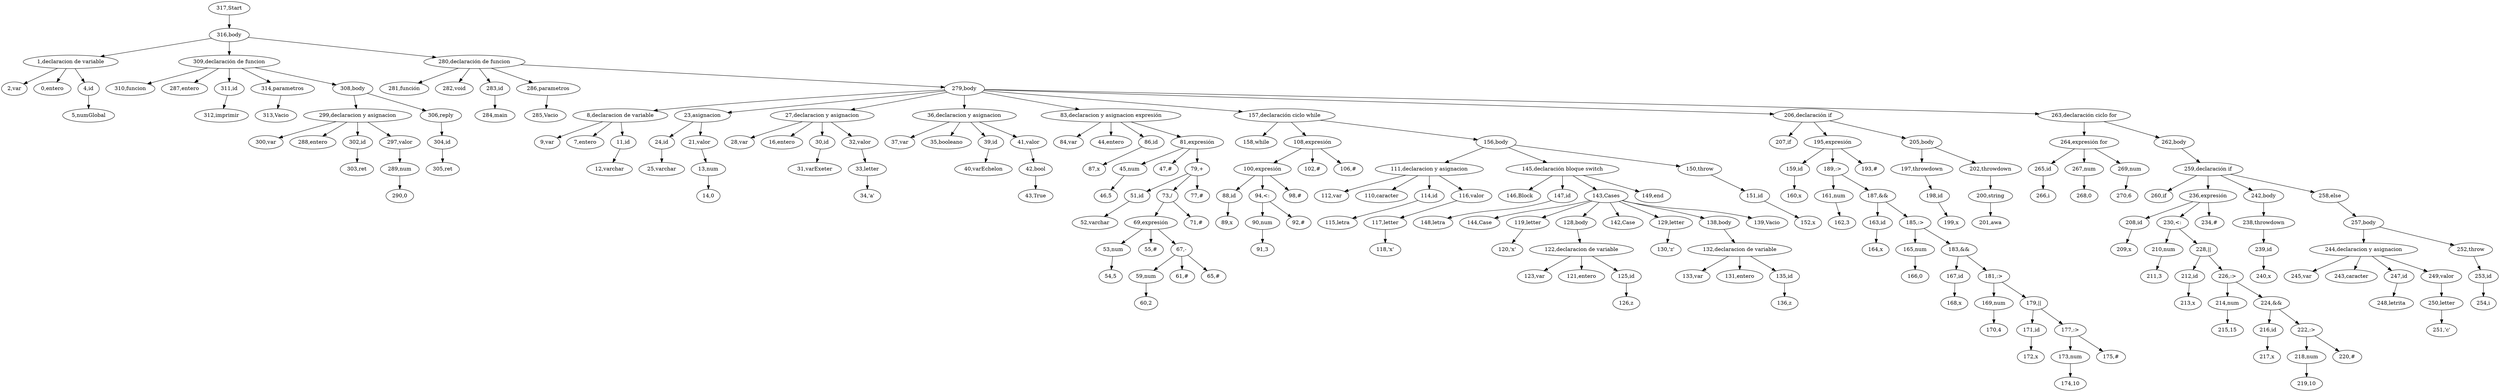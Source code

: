 digraph {
"317,Start" -> "316,body";
"316,body" -> "1,declaracion de variable";
"1,declaracion de variable" -> "2,var";
"1,declaracion de variable" -> "0,entero";
"1,declaracion de variable" -> "4,id";
"4,id" -> "5,numGlobal";
"316,body" -> "309,declaración de funcion";
"309,declaración de funcion" -> "310,funcion";
"309,declaración de funcion" -> "287,entero";
"309,declaración de funcion" -> "311,id";
"311,id" -> "312,imprimir";
"309,declaración de funcion" -> "314,parametros";
"314,parametros" -> "313,Vacio";
"309,declaración de funcion" -> "308,body";
"308,body" -> "299,declaracion y asignacion";
"299,declaracion y asignacion" -> "300,var";
"299,declaracion y asignacion" -> "288,entero";
"299,declaracion y asignacion" -> "302,id";
"302,id" -> "303,ret";
"299,declaracion y asignacion" -> "297,valor";
"297,valor" -> "289,num";
"289,num" -> "290,0";
"308,body" -> "306,reply";
"306,reply" -> "304,id";
"304,id" -> "305,ret";
"316,body" -> "280,declaración de funcion";
"280,declaración de funcion" -> "281,función";
"280,declaración de funcion" -> "282,void";
"280,declaración de funcion" -> "283,id";
"283,id" -> "284,main";
"280,declaración de funcion" -> "286,parametros";
"286,parametros" -> "285,Vacio";
"280,declaración de funcion" -> "279,body";
"279,body" -> "8,declaracion de variable";
"8,declaracion de variable" -> "9,var";
"8,declaracion de variable" -> "7,entero";
"8,declaracion de variable" -> "11,id";
"11,id" -> "12,varchar";
"279,body" -> "23,asignacion";
"23,asignacion" -> "24,id";
"24,id" -> "25,varchar";
"23,asignacion" -> "21,valor";
"21,valor" -> "13,num";
"13,num" -> "14,0";
"279,body" -> "27,declaracion y asignacion";
"27,declaracion y asignacion" -> "28,var";
"27,declaracion y asignacion" -> "16,entero";
"27,declaracion y asignacion" -> "30,id";
"30,id" -> "31,varExeter";
"27,declaracion y asignacion" -> "32,valor";
"32,valor" -> "33,letter";
"33,letter" -> "34,'a'";
"279,body" -> "36,declaracion y asignacion";
"36,declaracion y asignacion" -> "37,var";
"36,declaracion y asignacion" -> "35,booleano";
"36,declaracion y asignacion" -> "39,id";
"39,id" -> "40,varEchelon";
"36,declaracion y asignacion" -> "41,valor";
"41,valor" -> "42,bool";
"42,bool" -> "43,True";
"279,body" -> "83,declaracion y asignacion expresión";
"83,declaracion y asignacion expresión" -> "84,var";
"83,declaracion y asignacion expresión" -> "44,entero";
"83,declaracion y asignacion expresión" -> "86,id";
"86,id" -> "87,x";
"83,declaracion y asignacion expresión" -> "81,expresión";
"81,expresión" -> "45,num";
"45,num" -> "46,5";
"81,expresión" -> "47,#";
"81,expresión" -> "79,+";
"79,+" -> "51,id";
"51,id" -> "52,varchar";
"79,+" -> "73,/";
"73,/" -> "69,expresión";
"69,expresión" -> "53,num";
"53,num" -> "54,5";
"69,expresión" -> "55,#";
"69,expresión" -> "67,-";
"67,-" -> "59,num";
"59,num" -> "60,2";
"67,-" -> "61,#";
"67,-" -> "65,#";
"73,/" -> "71,#";
"79,+" -> "77,#";
"279,body" -> "157,declaración ciclo while";
"157,declaración ciclo while" -> "158,while";
"157,declaración ciclo while" -> "108,expresión";
"108,expresión" -> "100,expresión";
"100,expresión" -> "88,id";
"88,id" -> "89,x";
"100,expresión" -> "94,<:";
"94,<:" -> "90,num";
"90,num" -> "91,3";
"94,<:" -> "92,#";
"100,expresión" -> "98,#";
"108,expresión" -> "102,#";
"108,expresión" -> "106,#";
"157,declaración ciclo while" -> "156,body";
"156,body" -> "111,declaracion y asignacion";
"111,declaracion y asignacion" -> "112,var";
"111,declaracion y asignacion" -> "110,caracter";
"111,declaracion y asignacion" -> "114,id";
"114,id" -> "115,letra";
"111,declaracion y asignacion" -> "116,valor";
"116,valor" -> "117,letter";
"117,letter" -> "118,'x'";
"156,body" -> "145,declaración bloque switch";
"145,declaración bloque switch" -> "146,Block";
"145,declaración bloque switch" -> "147,id";
"147,id" -> "148,letra";
"145,declaración bloque switch" -> "143,Cases";
"143,Cases" -> "144,Case";
"143,Cases" -> "119,letter";
"119,letter" -> "120,'x'";
"143,Cases" -> "128,body";
"128,body" -> "122,declaracion de variable";
"122,declaracion de variable" -> "123,var";
"122,declaracion de variable" -> "121,entero";
"122,declaracion de variable" -> "125,id";
"125,id" -> "126,z";
"143,Cases" -> "142,Case";
"143,Cases" -> "129,letter";
"129,letter" -> "130,'z'";
"143,Cases" -> "138,body";
"138,body" -> "132,declaracion de variable";
"132,declaracion de variable" -> "133,var";
"132,declaracion de variable" -> "131,entero";
"132,declaracion de variable" -> "135,id";
"135,id" -> "136,z";
"143,Cases" -> "139,Vacio";
"145,declaración bloque switch" -> "149,end";
"156,body" -> "150,throw";
"150,throw" -> "151,id";
"151,id" -> "152,x";
"279,body" -> "206,declaración if";
"206,declaración if" -> "207,if";
"206,declaración if" -> "195,expresión";
"195,expresión" -> "159,id";
"159,id" -> "160,x";
"195,expresión" -> "189,:>";
"189,:>" -> "161,num";
"161,num" -> "162,3";
"189,:>" -> "187,&&";
"187,&&" -> "163,id";
"163,id" -> "164,x";
"187,&&" -> "185,:>";
"185,:>" -> "165,num";
"165,num" -> "166,0";
"185,:>" -> "183,&&";
"183,&&" -> "167,id";
"167,id" -> "168,x";
"183,&&" -> "181,:>";
"181,:>" -> "169,num";
"169,num" -> "170,4";
"181,:>" -> "179,||";
"179,||" -> "171,id";
"171,id" -> "172,x";
"179,||" -> "177,:>";
"177,:>" -> "173,num";
"173,num" -> "174,10";
"177,:>" -> "175,#";
"195,expresión" -> "193,#";
"206,declaración if" -> "205,body";
"205,body" -> "197,throwdown";
"197,throwdown" -> "198,id";
"198,id" -> "199,x";
"205,body" -> "202,throwdown";
"202,throwdown" -> "200,string";
"200,string" -> "201,awa";
"279,body" -> "263,declaración ciclo for";
"263,declaración ciclo for" -> "264,expresión for";
"264,expresión for" -> "265,id";
"265,id" -> "266,i";
"264,expresión for" -> "267,num";
"267,num" -> "268,0";
"264,expresión for" -> "269,num";
"269,num" -> "270,6";
"263,declaración ciclo for" -> "262,body";
"262,body" -> "259,declaración if";
"259,declaración if" -> "260,if";
"259,declaración if" -> "236,expresión";
"236,expresión" -> "208,id";
"208,id" -> "209,x";
"236,expresión" -> "230,<:";
"230,<:" -> "210,num";
"210,num" -> "211,3";
"230,<:" -> "228,||";
"228,||" -> "212,id";
"212,id" -> "213,x";
"228,||" -> "226,:>";
"226,:>" -> "214,num";
"214,num" -> "215,15";
"226,:>" -> "224,&&";
"224,&&" -> "216,id";
"216,id" -> "217,x";
"224,&&" -> "222,:>";
"222,:>" -> "218,num";
"218,num" -> "219,10";
"222,:>" -> "220,#";
"236,expresión" -> "234,#";
"259,declaración if" -> "242,body";
"242,body" -> "238,throwdown";
"238,throwdown" -> "239,id";
"239,id" -> "240,x";
"259,declaración if" -> "258,else";
"258,else" -> "257,body";
"257,body" -> "244,declaracion y asignacion";
"244,declaracion y asignacion" -> "245,var";
"244,declaracion y asignacion" -> "243,caracter";
"244,declaracion y asignacion" -> "247,id";
"247,id" -> "248,letrita";
"244,declaracion y asignacion" -> "249,valor";
"249,valor" -> "250,letter";
"250,letter" -> "251,'c'";
"257,body" -> "252,throw";
"252,throw" -> "253,id";
"253,id" -> "254,i";

}